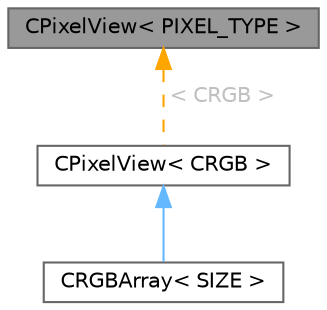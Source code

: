 digraph "CPixelView&lt; PIXEL_TYPE &gt;"
{
 // LATEX_PDF_SIZE
  bgcolor="transparent";
  edge [fontname=Helvetica,fontsize=10,labelfontname=Helvetica,labelfontsize=10];
  node [fontname=Helvetica,fontsize=10,shape=box,height=0.2,width=0.4];
  Node1 [id="Node000001",label="CPixelView\< PIXEL_TYPE \>",height=0.2,width=0.4,color="gray40", fillcolor="grey60", style="filled", fontcolor="black",tooltip="Represents a set of LED objects."];
  Node1 -> Node2 [id="edge1_Node000001_Node000002",dir="back",color="orange",style="dashed",tooltip=" ",label=" \< CRGB \>",fontcolor="grey" ];
  Node2 [id="Node000002",label="CPixelView\< CRGB \>",height=0.2,width=0.4,color="gray40", fillcolor="white", style="filled",URL="$de/d64/group___pixel_set.html",tooltip=" "];
  Node2 -> Node3 [id="edge2_Node000002_Node000003",dir="back",color="steelblue1",style="solid",tooltip=" "];
  Node3 [id="Node000003",label="CRGBArray\< SIZE \>",height=0.2,width=0.4,color="gray40", fillcolor="white", style="filled",URL="$de/d64/group___pixel_set.html#d4/dc4/class_c_r_g_b_array",tooltip="A version of CPixelView<CRGB> with an included array of CRGB LEDs."];
}
